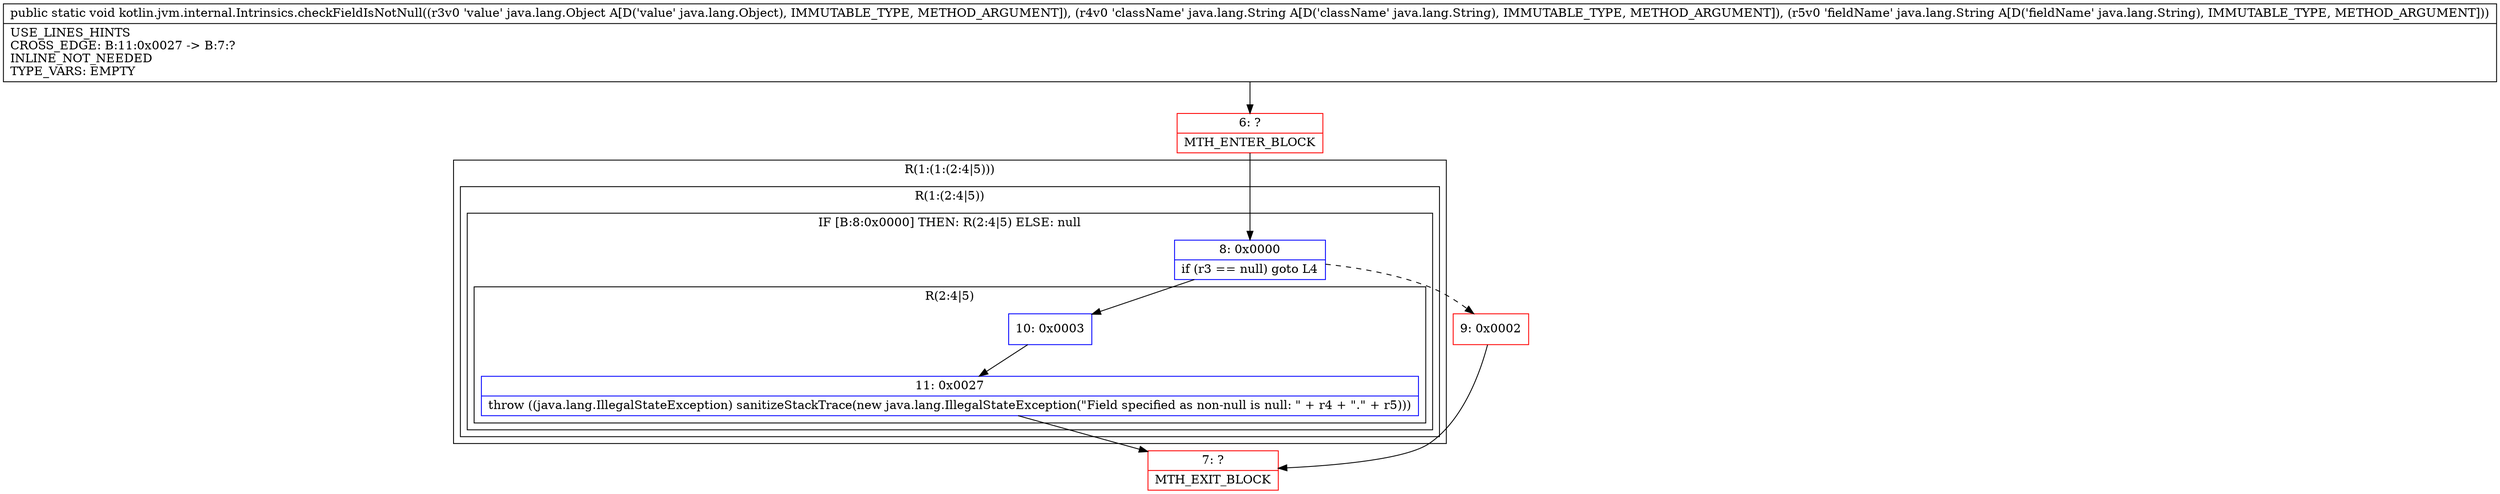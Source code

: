 digraph "CFG forkotlin.jvm.internal.Intrinsics.checkFieldIsNotNull(Ljava\/lang\/Object;Ljava\/lang\/String;Ljava\/lang\/String;)V" {
subgraph cluster_Region_985306459 {
label = "R(1:(1:(2:4|5)))";
node [shape=record,color=blue];
subgraph cluster_Region_2062594603 {
label = "R(1:(2:4|5))";
node [shape=record,color=blue];
subgraph cluster_IfRegion_1503732768 {
label = "IF [B:8:0x0000] THEN: R(2:4|5) ELSE: null";
node [shape=record,color=blue];
Node_8 [shape=record,label="{8\:\ 0x0000|if (r3 == null) goto L4\l}"];
subgraph cluster_Region_1248472946 {
label = "R(2:4|5)";
node [shape=record,color=blue];
Node_10 [shape=record,label="{10\:\ 0x0003}"];
Node_11 [shape=record,label="{11\:\ 0x0027|throw ((java.lang.IllegalStateException) sanitizeStackTrace(new java.lang.IllegalStateException(\"Field specified as non\-null is null: \" + r4 + \".\" + r5)))\l}"];
}
}
}
}
Node_6 [shape=record,color=red,label="{6\:\ ?|MTH_ENTER_BLOCK\l}"];
Node_9 [shape=record,color=red,label="{9\:\ 0x0002}"];
Node_7 [shape=record,color=red,label="{7\:\ ?|MTH_EXIT_BLOCK\l}"];
MethodNode[shape=record,label="{public static void kotlin.jvm.internal.Intrinsics.checkFieldIsNotNull((r3v0 'value' java.lang.Object A[D('value' java.lang.Object), IMMUTABLE_TYPE, METHOD_ARGUMENT]), (r4v0 'className' java.lang.String A[D('className' java.lang.String), IMMUTABLE_TYPE, METHOD_ARGUMENT]), (r5v0 'fieldName' java.lang.String A[D('fieldName' java.lang.String), IMMUTABLE_TYPE, METHOD_ARGUMENT]))  | USE_LINES_HINTS\lCROSS_EDGE: B:11:0x0027 \-\> B:7:?\lINLINE_NOT_NEEDED\lTYPE_VARS: EMPTY\l}"];
MethodNode -> Node_6;Node_8 -> Node_9[style=dashed];
Node_8 -> Node_10;
Node_10 -> Node_11;
Node_11 -> Node_7;
Node_6 -> Node_8;
Node_9 -> Node_7;
}

